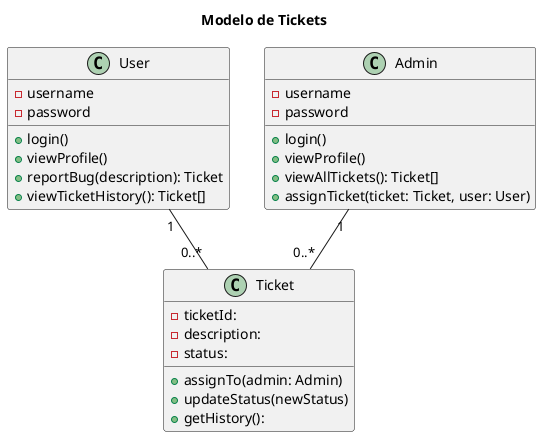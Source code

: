 @startuml

title Modelo de Tickets

!define USER_CLASS class
!define TICKET_CLASS class
!define ADMIN_CLASS class

USER_CLASS User {
  - username
  - password
  + login()
  + viewProfile()
  + reportBug(description): Ticket
  + viewTicketHistory(): Ticket[]
}

TICKET_CLASS Ticket {
  - ticketId: 
  - description: 
  - status: 
  + assignTo(admin: Admin)
  + updateStatus(newStatus)
  + getHistory(): 
}

ADMIN_CLASS Admin {
  - username
  - password
  + login()
  + viewProfile()
  + viewAllTickets(): Ticket[]
  + assignTicket(ticket: Ticket, user: User)
}

User "1" -- "0..*" Ticket
Admin "1" -- "0..*" Ticket

@enduml